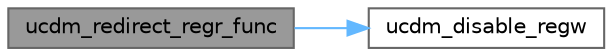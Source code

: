 digraph "ucdm_redirect_regr_func"
{
 // INTERACTIVE_SVG=YES
 // LATEX_PDF_SIZE
  bgcolor="transparent";
  edge [fontname=Helvetica,fontsize=10,labelfontname=Helvetica,labelfontsize=10];
  node [fontname=Helvetica,fontsize=10,shape=box,height=0.2,width=0.4];
  rankdir="LR";
  Node1 [id="Node000001",label="ucdm_redirect_regr_func",height=0.2,width=0.4,color="gray40", fillcolor="grey60", style="filled", fontcolor="black",tooltip="Configure UCDM register read access on this register to redirect to a function pointer."];
  Node1 -> Node2 [id="edge1_Node000001_Node000002",color="steelblue1",style="solid",tooltip=" "];
  Node2 [id="Node000002",label="ucdm_disable_regw",height=0.2,width=0.4,color="grey40", fillcolor="white", style="filled",URL="$ucdm_8c.html#a2bd2008076de02636acd04189c80e4ff",tooltip="Disable UCDM register write access on a register."];
}
